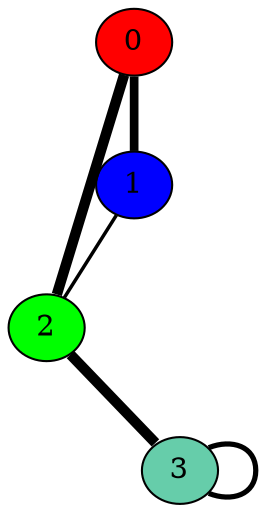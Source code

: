 graph G {
  graph [splines=false overlap=false]
  node  [shape=ellipse, width=0.3, height=0.3]
  0 [style=filled, fillcolor="red"];
  1 [style=filled, fillcolor="blue"];
  2 [style=filled, fillcolor="green"];
  3 [style=filled, fillcolor="aquamarine3"];
  0 -- 0 [penwidth=0.00];
  0 -- 1 [penwidth=4.17];
  0 -- 2 [penwidth=5.00];
  0 -- 3 [penwidth=0.00];
  1 -- 1 [penwidth=0.00];
  1 -- 2 [penwidth=1.67];
  1 -- 3 [penwidth=0.00];
  2 -- 2 [penwidth=0.00];
  2 -- 3 [penwidth=5.00];
  3 -- 3 [penwidth=2.50];
}
